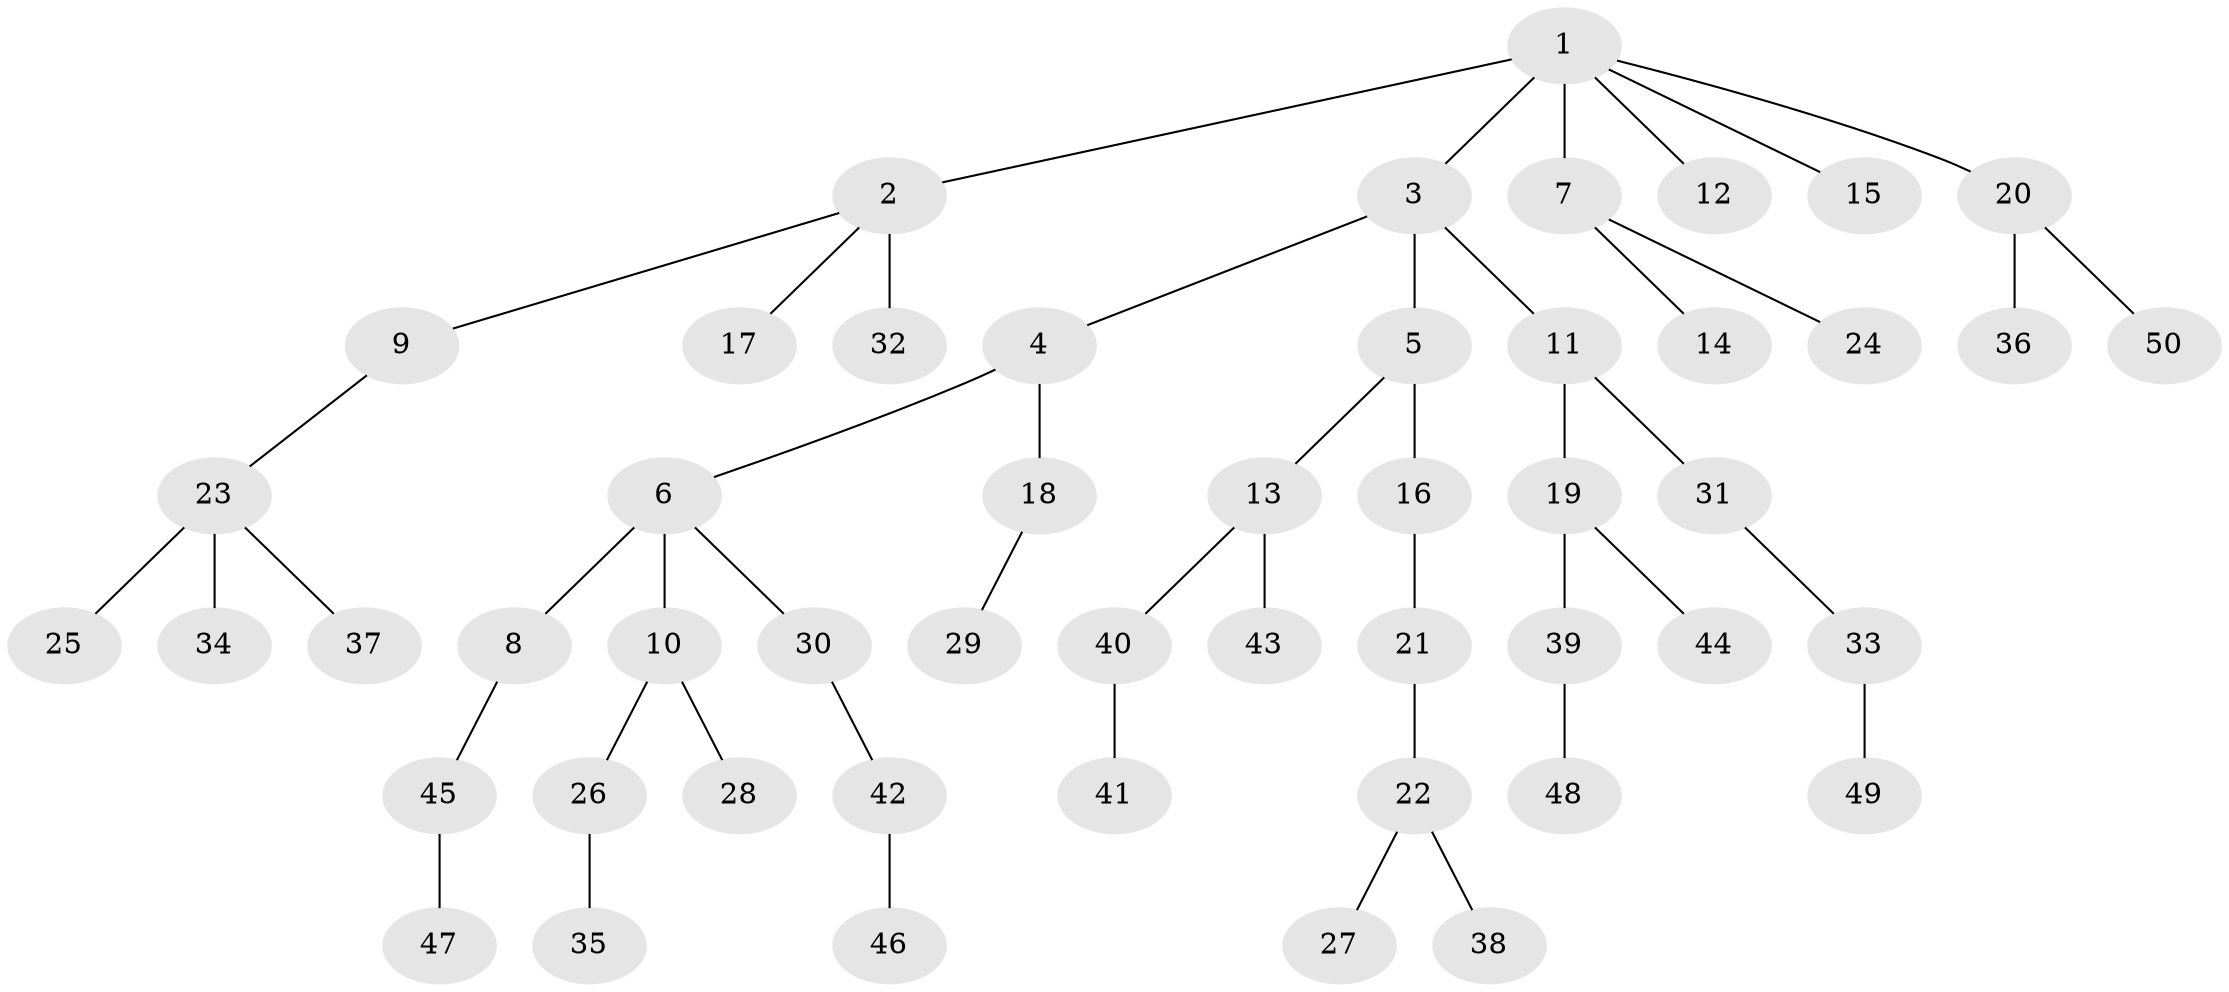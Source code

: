 // original degree distribution, {7: 0.020202020202020204, 3: 0.1111111111111111, 6: 0.030303030303030304, 4: 0.06060606060606061, 2: 0.26262626262626265, 1: 0.5050505050505051, 5: 0.010101010101010102}
// Generated by graph-tools (version 1.1) at 2025/37/03/09/25 02:37:01]
// undirected, 50 vertices, 49 edges
graph export_dot {
graph [start="1"]
  node [color=gray90,style=filled];
  1;
  2;
  3;
  4;
  5;
  6;
  7;
  8;
  9;
  10;
  11;
  12;
  13;
  14;
  15;
  16;
  17;
  18;
  19;
  20;
  21;
  22;
  23;
  24;
  25;
  26;
  27;
  28;
  29;
  30;
  31;
  32;
  33;
  34;
  35;
  36;
  37;
  38;
  39;
  40;
  41;
  42;
  43;
  44;
  45;
  46;
  47;
  48;
  49;
  50;
  1 -- 2 [weight=2.0];
  1 -- 3 [weight=1.0];
  1 -- 7 [weight=1.0];
  1 -- 12 [weight=1.0];
  1 -- 15 [weight=1.0];
  1 -- 20 [weight=1.0];
  2 -- 9 [weight=1.0];
  2 -- 17 [weight=1.0];
  2 -- 32 [weight=1.0];
  3 -- 4 [weight=1.0];
  3 -- 5 [weight=3.0];
  3 -- 11 [weight=1.0];
  4 -- 6 [weight=1.0];
  4 -- 18 [weight=3.0];
  5 -- 13 [weight=1.0];
  5 -- 16 [weight=1.0];
  6 -- 8 [weight=1.0];
  6 -- 10 [weight=3.0];
  6 -- 30 [weight=1.0];
  7 -- 14 [weight=1.0];
  7 -- 24 [weight=1.0];
  8 -- 45 [weight=1.0];
  9 -- 23 [weight=1.0];
  10 -- 26 [weight=1.0];
  10 -- 28 [weight=1.0];
  11 -- 19 [weight=1.0];
  11 -- 31 [weight=3.0];
  13 -- 40 [weight=1.0];
  13 -- 43 [weight=1.0];
  16 -- 21 [weight=1.0];
  18 -- 29 [weight=1.0];
  19 -- 39 [weight=1.0];
  19 -- 44 [weight=1.0];
  20 -- 36 [weight=1.0];
  20 -- 50 [weight=1.0];
  21 -- 22 [weight=1.0];
  22 -- 27 [weight=1.0];
  22 -- 38 [weight=1.0];
  23 -- 25 [weight=1.0];
  23 -- 34 [weight=2.0];
  23 -- 37 [weight=1.0];
  26 -- 35 [weight=2.0];
  30 -- 42 [weight=1.0];
  31 -- 33 [weight=1.0];
  33 -- 49 [weight=2.0];
  39 -- 48 [weight=1.0];
  40 -- 41 [weight=1.0];
  42 -- 46 [weight=1.0];
  45 -- 47 [weight=1.0];
}
